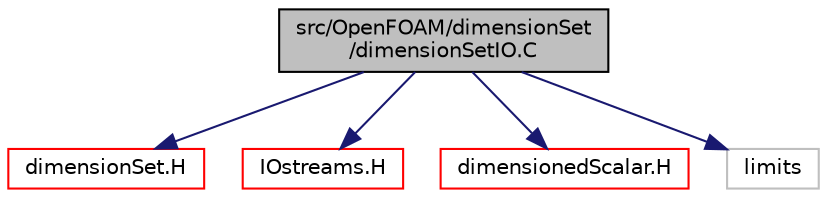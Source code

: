 digraph "src/OpenFOAM/dimensionSet/dimensionSetIO.C"
{
  bgcolor="transparent";
  edge [fontname="Helvetica",fontsize="10",labelfontname="Helvetica",labelfontsize="10"];
  node [fontname="Helvetica",fontsize="10",shape=record];
  Node0 [label="src/OpenFOAM/dimensionSet\l/dimensionSetIO.C",height=0.2,width=0.4,color="black", fillcolor="grey75", style="filled", fontcolor="black"];
  Node0 -> Node1 [color="midnightblue",fontsize="10",style="solid",fontname="Helvetica"];
  Node1 [label="dimensionSet.H",height=0.2,width=0.4,color="red",URL="$a10100.html"];
  Node0 -> Node120 [color="midnightblue",fontsize="10",style="solid",fontname="Helvetica"];
  Node120 [label="IOstreams.H",height=0.2,width=0.4,color="red",URL="$a09830.html",tooltip="Useful combination of include files which define Sin, Sout and Serr and the use of IO streams general..."];
  Node0 -> Node129 [color="midnightblue",fontsize="10",style="solid",fontname="Helvetica"];
  Node129 [label="dimensionedScalar.H",height=0.2,width=0.4,color="red",URL="$a10061.html"];
  Node0 -> Node131 [color="midnightblue",fontsize="10",style="solid",fontname="Helvetica"];
  Node131 [label="limits",height=0.2,width=0.4,color="grey75"];
}
